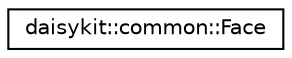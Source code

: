 digraph "Graphical Class Hierarchy"
{
 // LATEX_PDF_SIZE
  edge [fontname="Helvetica",fontsize="10",labelfontname="Helvetica",labelfontsize="10"];
  node [fontname="Helvetica",fontsize="10",shape=record];
  rankdir="LR";
  Node0 [label="daisykit::common::Face",height=0.2,width=0.4,color="black", fillcolor="white", style="filled",URL="$structdaisykit_1_1common_1_1Face.html",tooltip=" "];
}
